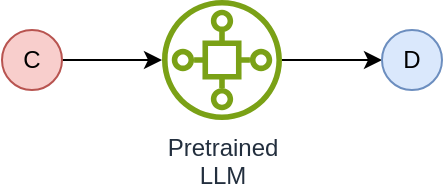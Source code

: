 <mxfile version="25.0.3">
  <diagram name="Page-1" id="UYRkulO7XMv_27QXD-4n">
    <mxGraphModel dx="996" dy="567" grid="1" gridSize="10" guides="1" tooltips="1" connect="1" arrows="1" fold="1" page="1" pageScale="1" pageWidth="850" pageHeight="1100" math="0" shadow="0">
      <root>
        <mxCell id="0" />
        <mxCell id="1" parent="0" />
        <mxCell id="Q2FG1Mq0Ygy9OqTxdJOf-1" value="" style="edgeStyle=orthogonalEdgeStyle;rounded=0;orthogonalLoop=1;jettySize=auto;html=1;" edge="1" parent="1" source="Q2FG1Mq0Ygy9OqTxdJOf-2" target="Q2FG1Mq0Ygy9OqTxdJOf-5">
          <mxGeometry relative="1" as="geometry" />
        </mxCell>
        <mxCell id="Q2FG1Mq0Ygy9OqTxdJOf-2" value="Pretrained&lt;div&gt;LLM&lt;/div&gt;" style="sketch=0;outlineConnect=0;fontColor=#232F3E;gradientColor=none;fillColor=#7AA116;strokeColor=none;dashed=0;verticalLabelPosition=bottom;verticalAlign=top;align=center;html=1;fontSize=12;fontStyle=0;aspect=fixed;pointerEvents=1;shape=mxgraph.aws4.iot_sitewise_asset_model;" vertex="1" parent="1">
          <mxGeometry x="260" y="180" width="60" height="60" as="geometry" />
        </mxCell>
        <mxCell id="Q2FG1Mq0Ygy9OqTxdJOf-3" value="" style="edgeStyle=orthogonalEdgeStyle;rounded=0;orthogonalLoop=1;jettySize=auto;html=1;" edge="1" parent="1" source="Q2FG1Mq0Ygy9OqTxdJOf-4" target="Q2FG1Mq0Ygy9OqTxdJOf-2">
          <mxGeometry relative="1" as="geometry" />
        </mxCell>
        <mxCell id="Q2FG1Mq0Ygy9OqTxdJOf-4" value="C" style="ellipse;whiteSpace=wrap;html=1;aspect=fixed;fillColor=#f8cecc;strokeColor=#b85450;" vertex="1" parent="1">
          <mxGeometry x="180" y="195" width="30" height="30" as="geometry" />
        </mxCell>
        <mxCell id="Q2FG1Mq0Ygy9OqTxdJOf-5" value="D" style="ellipse;whiteSpace=wrap;html=1;aspect=fixed;fillColor=#dae8fc;strokeColor=#6c8ebf;" vertex="1" parent="1">
          <mxGeometry x="370" y="195" width="30" height="30" as="geometry" />
        </mxCell>
      </root>
    </mxGraphModel>
  </diagram>
</mxfile>
